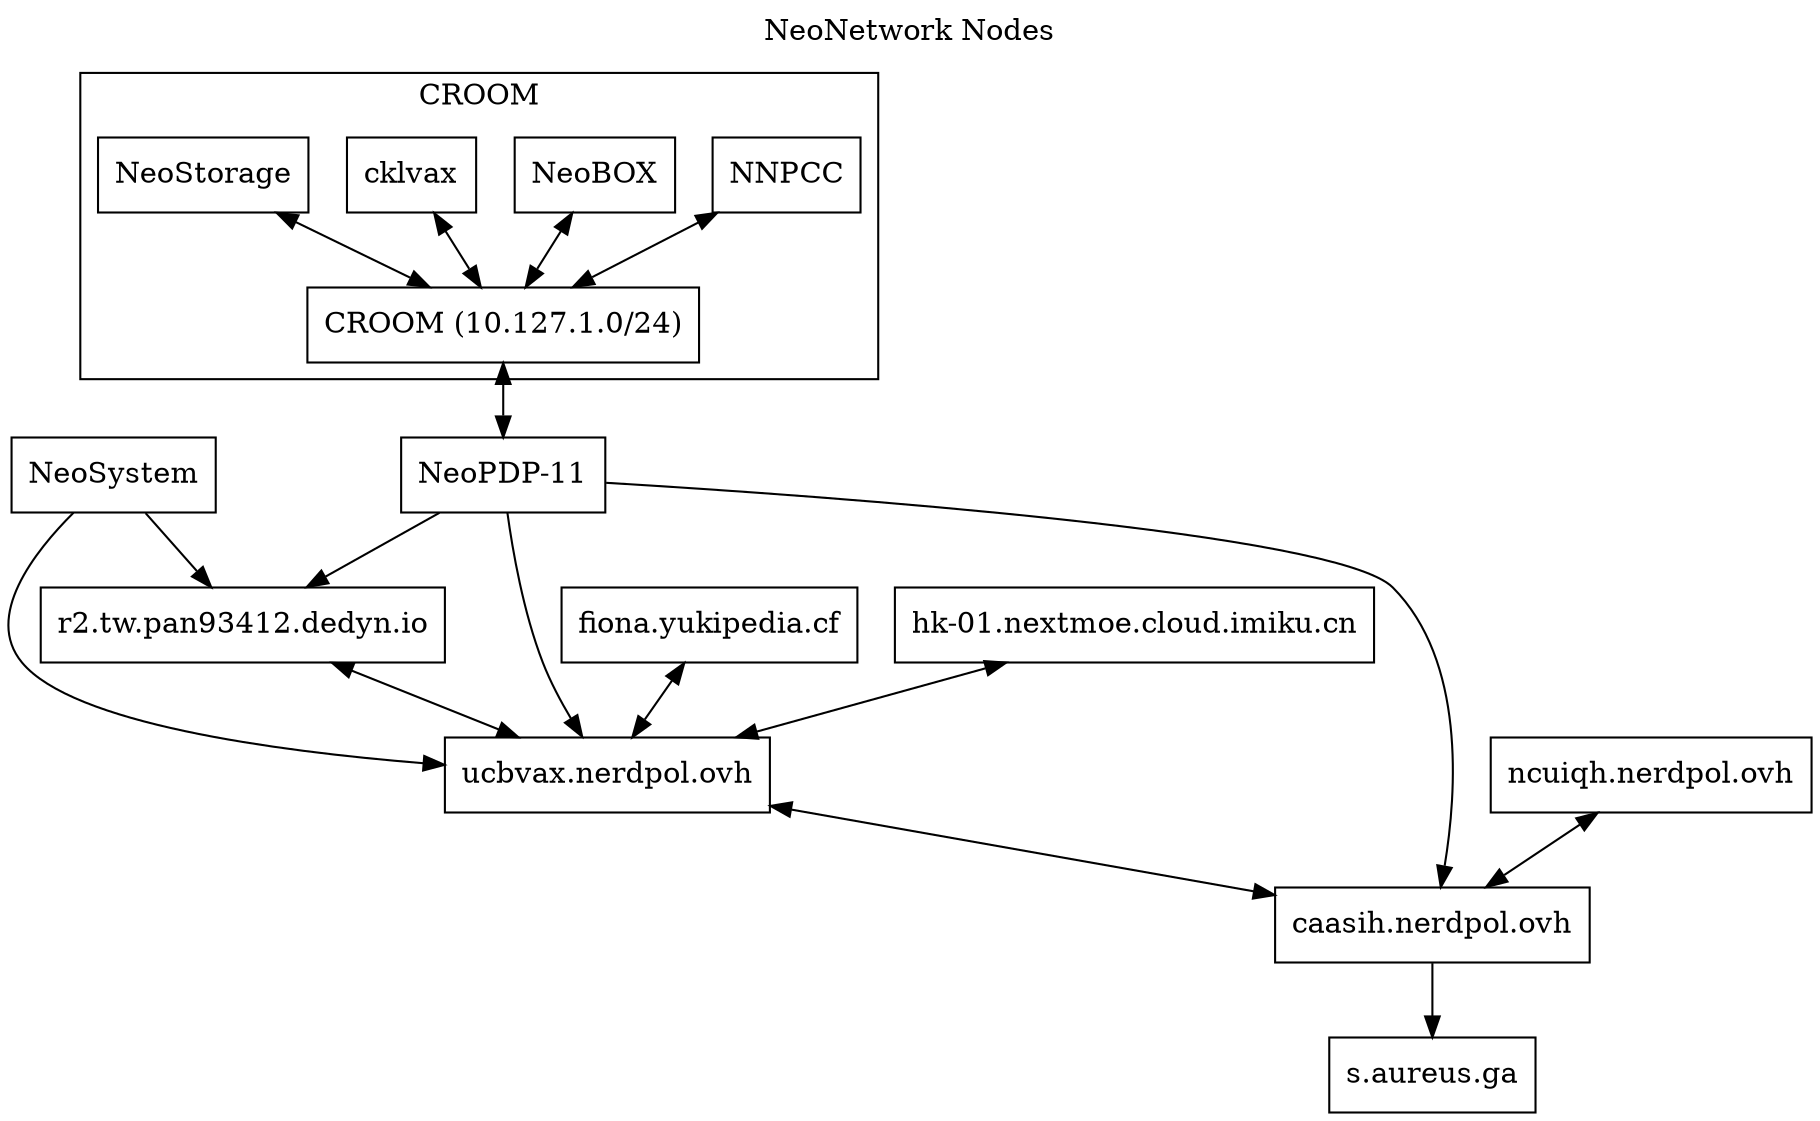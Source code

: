 digraph "NeoNetwork Nodes"
{
	labelloc="t";
	label="NeoNetwork Nodes";
	rankdir=TD
	node [shape=box]
	c [label="caasih.nerdpol.ovh"]
	ucbvax [label="ucbvax.nerdpol.ovh"]
	np11 [label="NeoPDP-11"]
	croom [label="CROOM (10.127.1.0/24)"]
	ns [label="NeoSystem"]
	ncuiqh [label="ncuiqh.nerdpol.ovh"]
	fionaLHS [label="fiona.yukipedia.cf"]
	pan [label="r2.tw.pan93412.dedyn.io"]
        icecat_Explosion [label="hk-01.nextmoe.cloud.imiku.cn"]
	staph [label="s.aureus.ga"]

	subgraph cluster_croom {
		label = "CROOM";

		NNPCC -> croom [dir=both]
		NeoBOX -> croom [dir=both]
		cklvax -> croom [dir=both]
		NeoStorage -> croom [dir=both]
	}

	croom -> np11 [dir=both]
	np11 -> ucbvax
	np11 -> pan
	np11 -> c
	ucbvax -> c [dir=both]
	ns -> ucbvax
	ncuiqh -> c [dir=both]
	fionaLHS -> ucbvax [dir=both]
	ns -> pan
	icecat_Explosion -> ucbvax [dir=both]
	pan -> ucbvax [dir=both]
	c -> staph
}
